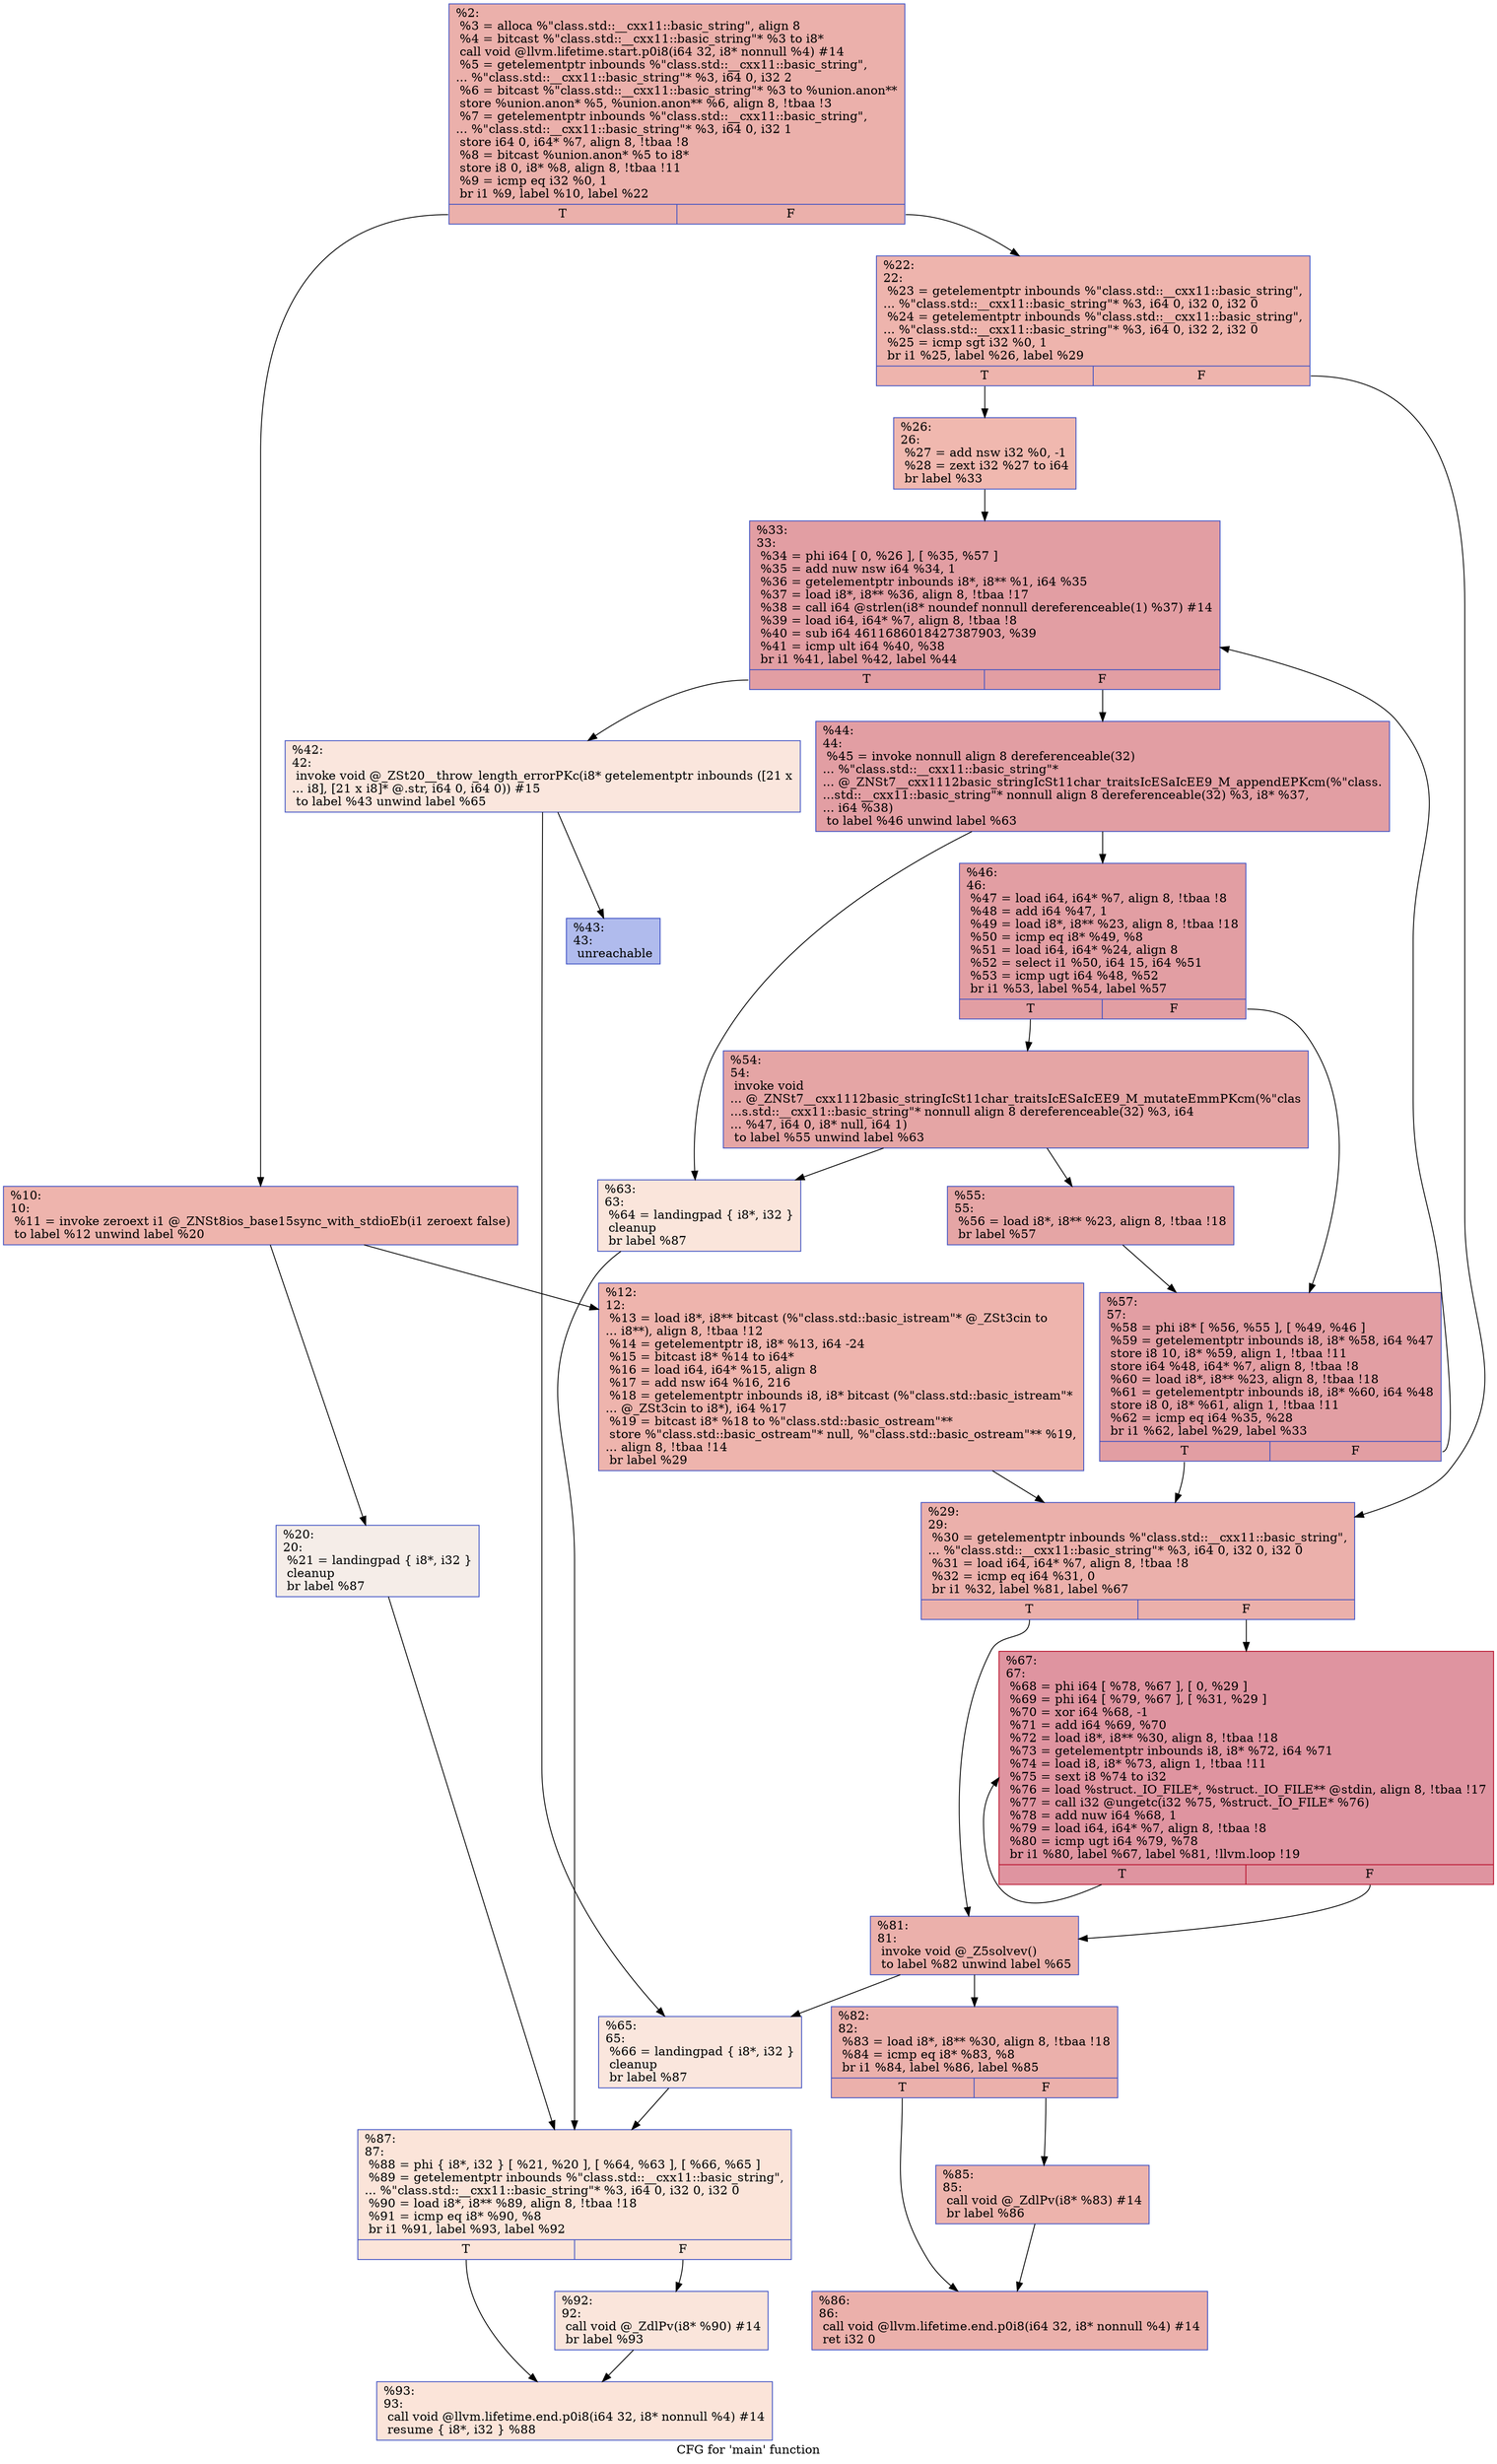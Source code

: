 digraph "CFG for 'main' function" {
	label="CFG for 'main' function";

	Node0x556a79154cf0 [shape=record,color="#3d50c3ff", style=filled, fillcolor="#d24b4070",label="{%2:\l  %3 = alloca %\"class.std::__cxx11::basic_string\", align 8\l  %4 = bitcast %\"class.std::__cxx11::basic_string\"* %3 to i8*\l  call void @llvm.lifetime.start.p0i8(i64 32, i8* nonnull %4) #14\l  %5 = getelementptr inbounds %\"class.std::__cxx11::basic_string\",\l... %\"class.std::__cxx11::basic_string\"* %3, i64 0, i32 2\l  %6 = bitcast %\"class.std::__cxx11::basic_string\"* %3 to %union.anon**\l  store %union.anon* %5, %union.anon** %6, align 8, !tbaa !3\l  %7 = getelementptr inbounds %\"class.std::__cxx11::basic_string\",\l... %\"class.std::__cxx11::basic_string\"* %3, i64 0, i32 1\l  store i64 0, i64* %7, align 8, !tbaa !8\l  %8 = bitcast %union.anon* %5 to i8*\l  store i8 0, i8* %8, align 8, !tbaa !11\l  %9 = icmp eq i32 %0, 1\l  br i1 %9, label %10, label %22\l|{<s0>T|<s1>F}}"];
	Node0x556a79154cf0:s0 -> Node0x556a79154e20;
	Node0x556a79154cf0:s1 -> Node0x556a79156120;
	Node0x556a79154e20 [shape=record,color="#3d50c3ff", style=filled, fillcolor="#d8564670",label="{%10:\l10:                                               \l  %11 = invoke zeroext i1 @_ZNSt8ios_base15sync_with_stdioEb(i1 zeroext false)\l          to label %12 unwind label %20\l}"];
	Node0x556a79154e20 -> Node0x556a79156220;
	Node0x556a79154e20 -> Node0x556a79156270;
	Node0x556a79156220 [shape=record,color="#3d50c3ff", style=filled, fillcolor="#d8564670",label="{%12:\l12:                                               \l  %13 = load i8*, i8** bitcast (%\"class.std::basic_istream\"* @_ZSt3cin to\l... i8**), align 8, !tbaa !12\l  %14 = getelementptr i8, i8* %13, i64 -24\l  %15 = bitcast i8* %14 to i64*\l  %16 = load i64, i64* %15, align 8\l  %17 = add nsw i64 %16, 216\l  %18 = getelementptr inbounds i8, i8* bitcast (%\"class.std::basic_istream\"*\l... @_ZSt3cin to i8*), i64 %17\l  %19 = bitcast i8* %18 to %\"class.std::basic_ostream\"**\l  store %\"class.std::basic_ostream\"* null, %\"class.std::basic_ostream\"** %19,\l... align 8, !tbaa !14\l  br label %29\l}"];
	Node0x556a79156220 -> Node0x556a79156980;
	Node0x556a79156270 [shape=record,color="#3d50c3ff", style=filled, fillcolor="#e8d6cc70",label="{%20:\l20:                                               \l  %21 = landingpad \{ i8*, i32 \}\l          cleanup\l  br label %87\l}"];
	Node0x556a79156270 -> Node0x556a79156af0;
	Node0x556a79156120 [shape=record,color="#3d50c3ff", style=filled, fillcolor="#d8564670",label="{%22:\l22:                                               \l  %23 = getelementptr inbounds %\"class.std::__cxx11::basic_string\",\l... %\"class.std::__cxx11::basic_string\"* %3, i64 0, i32 0, i32 0\l  %24 = getelementptr inbounds %\"class.std::__cxx11::basic_string\",\l... %\"class.std::__cxx11::basic_string\"* %3, i64 0, i32 2, i32 0\l  %25 = icmp sgt i32 %0, 1\l  br i1 %25, label %26, label %29\l|{<s0>T|<s1>F}}"];
	Node0x556a79156120:s0 -> Node0x556a79156e00;
	Node0x556a79156120:s1 -> Node0x556a79156980;
	Node0x556a79156e00 [shape=record,color="#3d50c3ff", style=filled, fillcolor="#dc5d4a70",label="{%26:\l26:                                               \l  %27 = add nsw i32 %0, -1\l  %28 = zext i32 %27 to i64\l  br label %33\l}"];
	Node0x556a79156e00 -> Node0x556a79157030;
	Node0x556a79156980 [shape=record,color="#3d50c3ff", style=filled, fillcolor="#d24b4070",label="{%29:\l29:                                               \l  %30 = getelementptr inbounds %\"class.std::__cxx11::basic_string\",\l... %\"class.std::__cxx11::basic_string\"* %3, i64 0, i32 0, i32 0\l  %31 = load i64, i64* %7, align 8, !tbaa !8\l  %32 = icmp eq i64 %31, 0\l  br i1 %32, label %81, label %67\l|{<s0>T|<s1>F}}"];
	Node0x556a79156980:s0 -> Node0x556a791572d0;
	Node0x556a79156980:s1 -> Node0x556a79157320;
	Node0x556a79157030 [shape=record,color="#3d50c3ff", style=filled, fillcolor="#be242e70",label="{%33:\l33:                                               \l  %34 = phi i64 [ 0, %26 ], [ %35, %57 ]\l  %35 = add nuw nsw i64 %34, 1\l  %36 = getelementptr inbounds i8*, i8** %1, i64 %35\l  %37 = load i8*, i8** %36, align 8, !tbaa !17\l  %38 = call i64 @strlen(i8* noundef nonnull dereferenceable(1) %37) #14\l  %39 = load i64, i64* %7, align 8, !tbaa !8\l  %40 = sub i64 4611686018427387903, %39\l  %41 = icmp ult i64 %40, %38\l  br i1 %41, label %42, label %44\l|{<s0>T|<s1>F}}"];
	Node0x556a79157030:s0 -> Node0x556a79157c20;
	Node0x556a79157030:s1 -> Node0x556a79157cb0;
	Node0x556a79157c20 [shape=record,color="#3d50c3ff", style=filled, fillcolor="#f3c7b170",label="{%42:\l42:                                               \l  invoke void @_ZSt20__throw_length_errorPKc(i8* getelementptr inbounds ([21 x\l... i8], [21 x i8]* @.str, i64 0, i64 0)) #15\l          to label %43 unwind label %65\l}"];
	Node0x556a79157c20 -> Node0x556a79157eb0;
	Node0x556a79157c20 -> Node0x556a79157f00;
	Node0x556a79157eb0 [shape=record,color="#3d50c3ff", style=filled, fillcolor="#4c66d670",label="{%43:\l43:                                               \l  unreachable\l}"];
	Node0x556a79157cb0 [shape=record,color="#3d50c3ff", style=filled, fillcolor="#be242e70",label="{%44:\l44:                                               \l  %45 = invoke nonnull align 8 dereferenceable(32)\l... %\"class.std::__cxx11::basic_string\"*\l... @_ZNSt7__cxx1112basic_stringIcSt11char_traitsIcESaIcEE9_M_appendEPKcm(%\"class.\l...std::__cxx11::basic_string\"* nonnull align 8 dereferenceable(32) %3, i8* %37,\l... i64 %38)\l          to label %46 unwind label %63\l}"];
	Node0x556a79157cb0 -> Node0x556a79158320;
	Node0x556a79157cb0 -> Node0x556a79158370;
	Node0x556a79158320 [shape=record,color="#3d50c3ff", style=filled, fillcolor="#be242e70",label="{%46:\l46:                                               \l  %47 = load i64, i64* %7, align 8, !tbaa !8\l  %48 = add i64 %47, 1\l  %49 = load i8*, i8** %23, align 8, !tbaa !18\l  %50 = icmp eq i8* %49, %8\l  %51 = load i64, i64* %24, align 8\l  %52 = select i1 %50, i64 15, i64 %51\l  %53 = icmp ugt i64 %48, %52\l  br i1 %53, label %54, label %57\l|{<s0>T|<s1>F}}"];
	Node0x556a79158320:s0 -> Node0x556a79158280;
	Node0x556a79158320:s1 -> Node0x556a79157490;
	Node0x556a79158280 [shape=record,color="#3d50c3ff", style=filled, fillcolor="#c5333470",label="{%54:\l54:                                               \l  invoke void\l... @_ZNSt7__cxx1112basic_stringIcSt11char_traitsIcESaIcEE9_M_mutateEmmPKcm(%\"clas\l...s.std::__cxx11::basic_string\"* nonnull align 8 dereferenceable(32) %3, i64\l... %47, i64 0, i8* null, i64 1)\l          to label %55 unwind label %63\l}"];
	Node0x556a79158280 -> Node0x556a79158a50;
	Node0x556a79158280 -> Node0x556a79158370;
	Node0x556a79158a50 [shape=record,color="#3d50c3ff", style=filled, fillcolor="#c5333470",label="{%55:\l55:                                               \l  %56 = load i8*, i8** %23, align 8, !tbaa !18\l  br label %57\l}"];
	Node0x556a79158a50 -> Node0x556a79157490;
	Node0x556a79157490 [shape=record,color="#3d50c3ff", style=filled, fillcolor="#be242e70",label="{%57:\l57:                                               \l  %58 = phi i8* [ %56, %55 ], [ %49, %46 ]\l  %59 = getelementptr inbounds i8, i8* %58, i64 %47\l  store i8 10, i8* %59, align 1, !tbaa !11\l  store i64 %48, i64* %7, align 8, !tbaa !8\l  %60 = load i8*, i8** %23, align 8, !tbaa !18\l  %61 = getelementptr inbounds i8, i8* %60, i64 %48\l  store i8 0, i8* %61, align 1, !tbaa !11\l  %62 = icmp eq i64 %35, %28\l  br i1 %62, label %29, label %33\l|{<s0>T|<s1>F}}"];
	Node0x556a79157490:s0 -> Node0x556a79156980;
	Node0x556a79157490:s1 -> Node0x556a79157030;
	Node0x556a79158370 [shape=record,color="#3d50c3ff", style=filled, fillcolor="#f4c5ad70",label="{%63:\l63:                                               \l  %64 = landingpad \{ i8*, i32 \}\l          cleanup\l  br label %87\l}"];
	Node0x556a79158370 -> Node0x556a79156af0;
	Node0x556a79157f00 [shape=record,color="#3d50c3ff", style=filled, fillcolor="#f3c7b170",label="{%65:\l65:                                               \l  %66 = landingpad \{ i8*, i32 \}\l          cleanup\l  br label %87\l}"];
	Node0x556a79157f00 -> Node0x556a79156af0;
	Node0x556a79157320 [shape=record,color="#b70d28ff", style=filled, fillcolor="#b70d2870",label="{%67:\l67:                                               \l  %68 = phi i64 [ %78, %67 ], [ 0, %29 ]\l  %69 = phi i64 [ %79, %67 ], [ %31, %29 ]\l  %70 = xor i64 %68, -1\l  %71 = add i64 %69, %70\l  %72 = load i8*, i8** %30, align 8, !tbaa !18\l  %73 = getelementptr inbounds i8, i8* %72, i64 %71\l  %74 = load i8, i8* %73, align 1, !tbaa !11\l  %75 = sext i8 %74 to i32\l  %76 = load %struct._IO_FILE*, %struct._IO_FILE** @stdin, align 8, !tbaa !17\l  %77 = call i32 @ungetc(i32 %75, %struct._IO_FILE* %76)\l  %78 = add nuw i64 %68, 1\l  %79 = load i64, i64* %7, align 8, !tbaa !8\l  %80 = icmp ugt i64 %79, %78\l  br i1 %80, label %67, label %81, !llvm.loop !19\l|{<s0>T|<s1>F}}"];
	Node0x556a79157320:s0 -> Node0x556a79157320;
	Node0x556a79157320:s1 -> Node0x556a791572d0;
	Node0x556a791572d0 [shape=record,color="#3d50c3ff", style=filled, fillcolor="#d24b4070",label="{%81:\l81:                                               \l  invoke void @_Z5solvev()\l          to label %82 unwind label %65\l}"];
	Node0x556a791572d0 -> Node0x556a7915a5a0;
	Node0x556a791572d0 -> Node0x556a79157f00;
	Node0x556a7915a5a0 [shape=record,color="#3d50c3ff", style=filled, fillcolor="#d24b4070",label="{%82:\l82:                                               \l  %83 = load i8*, i8** %30, align 8, !tbaa !18\l  %84 = icmp eq i8* %83, %8\l  br i1 %84, label %86, label %85\l|{<s0>T|<s1>F}}"];
	Node0x556a7915a5a0:s0 -> Node0x556a7915a800;
	Node0x556a7915a5a0:s1 -> Node0x556a7915a850;
	Node0x556a7915a850 [shape=record,color="#3d50c3ff", style=filled, fillcolor="#d6524470",label="{%85:\l85:                                               \l  call void @_ZdlPv(i8* %83) #14\l  br label %86\l}"];
	Node0x556a7915a850 -> Node0x556a7915a800;
	Node0x556a7915a800 [shape=record,color="#3d50c3ff", style=filled, fillcolor="#d24b4070",label="{%86:\l86:                                               \l  call void @llvm.lifetime.end.p0i8(i64 32, i8* nonnull %4) #14\l  ret i32 0\l}"];
	Node0x556a79156af0 [shape=record,color="#3d50c3ff", style=filled, fillcolor="#f5c1a970",label="{%87:\l87:                                               \l  %88 = phi \{ i8*, i32 \} [ %21, %20 ], [ %64, %63 ], [ %66, %65 ]\l  %89 = getelementptr inbounds %\"class.std::__cxx11::basic_string\",\l... %\"class.std::__cxx11::basic_string\"* %3, i64 0, i32 0, i32 0\l  %90 = load i8*, i8** %89, align 8, !tbaa !18\l  %91 = icmp eq i8* %90, %8\l  br i1 %91, label %93, label %92\l|{<s0>T|<s1>F}}"];
	Node0x556a79156af0:s0 -> Node0x556a7915af40;
	Node0x556a79156af0:s1 -> Node0x556a7915af90;
	Node0x556a7915af90 [shape=record,color="#3d50c3ff", style=filled, fillcolor="#f4c5ad70",label="{%92:\l92:                                               \l  call void @_ZdlPv(i8* %90) #14\l  br label %93\l}"];
	Node0x556a7915af90 -> Node0x556a7915af40;
	Node0x556a7915af40 [shape=record,color="#3d50c3ff", style=filled, fillcolor="#f5c1a970",label="{%93:\l93:                                               \l  call void @llvm.lifetime.end.p0i8(i64 32, i8* nonnull %4) #14\l  resume \{ i8*, i32 \} %88\l}"];
}
